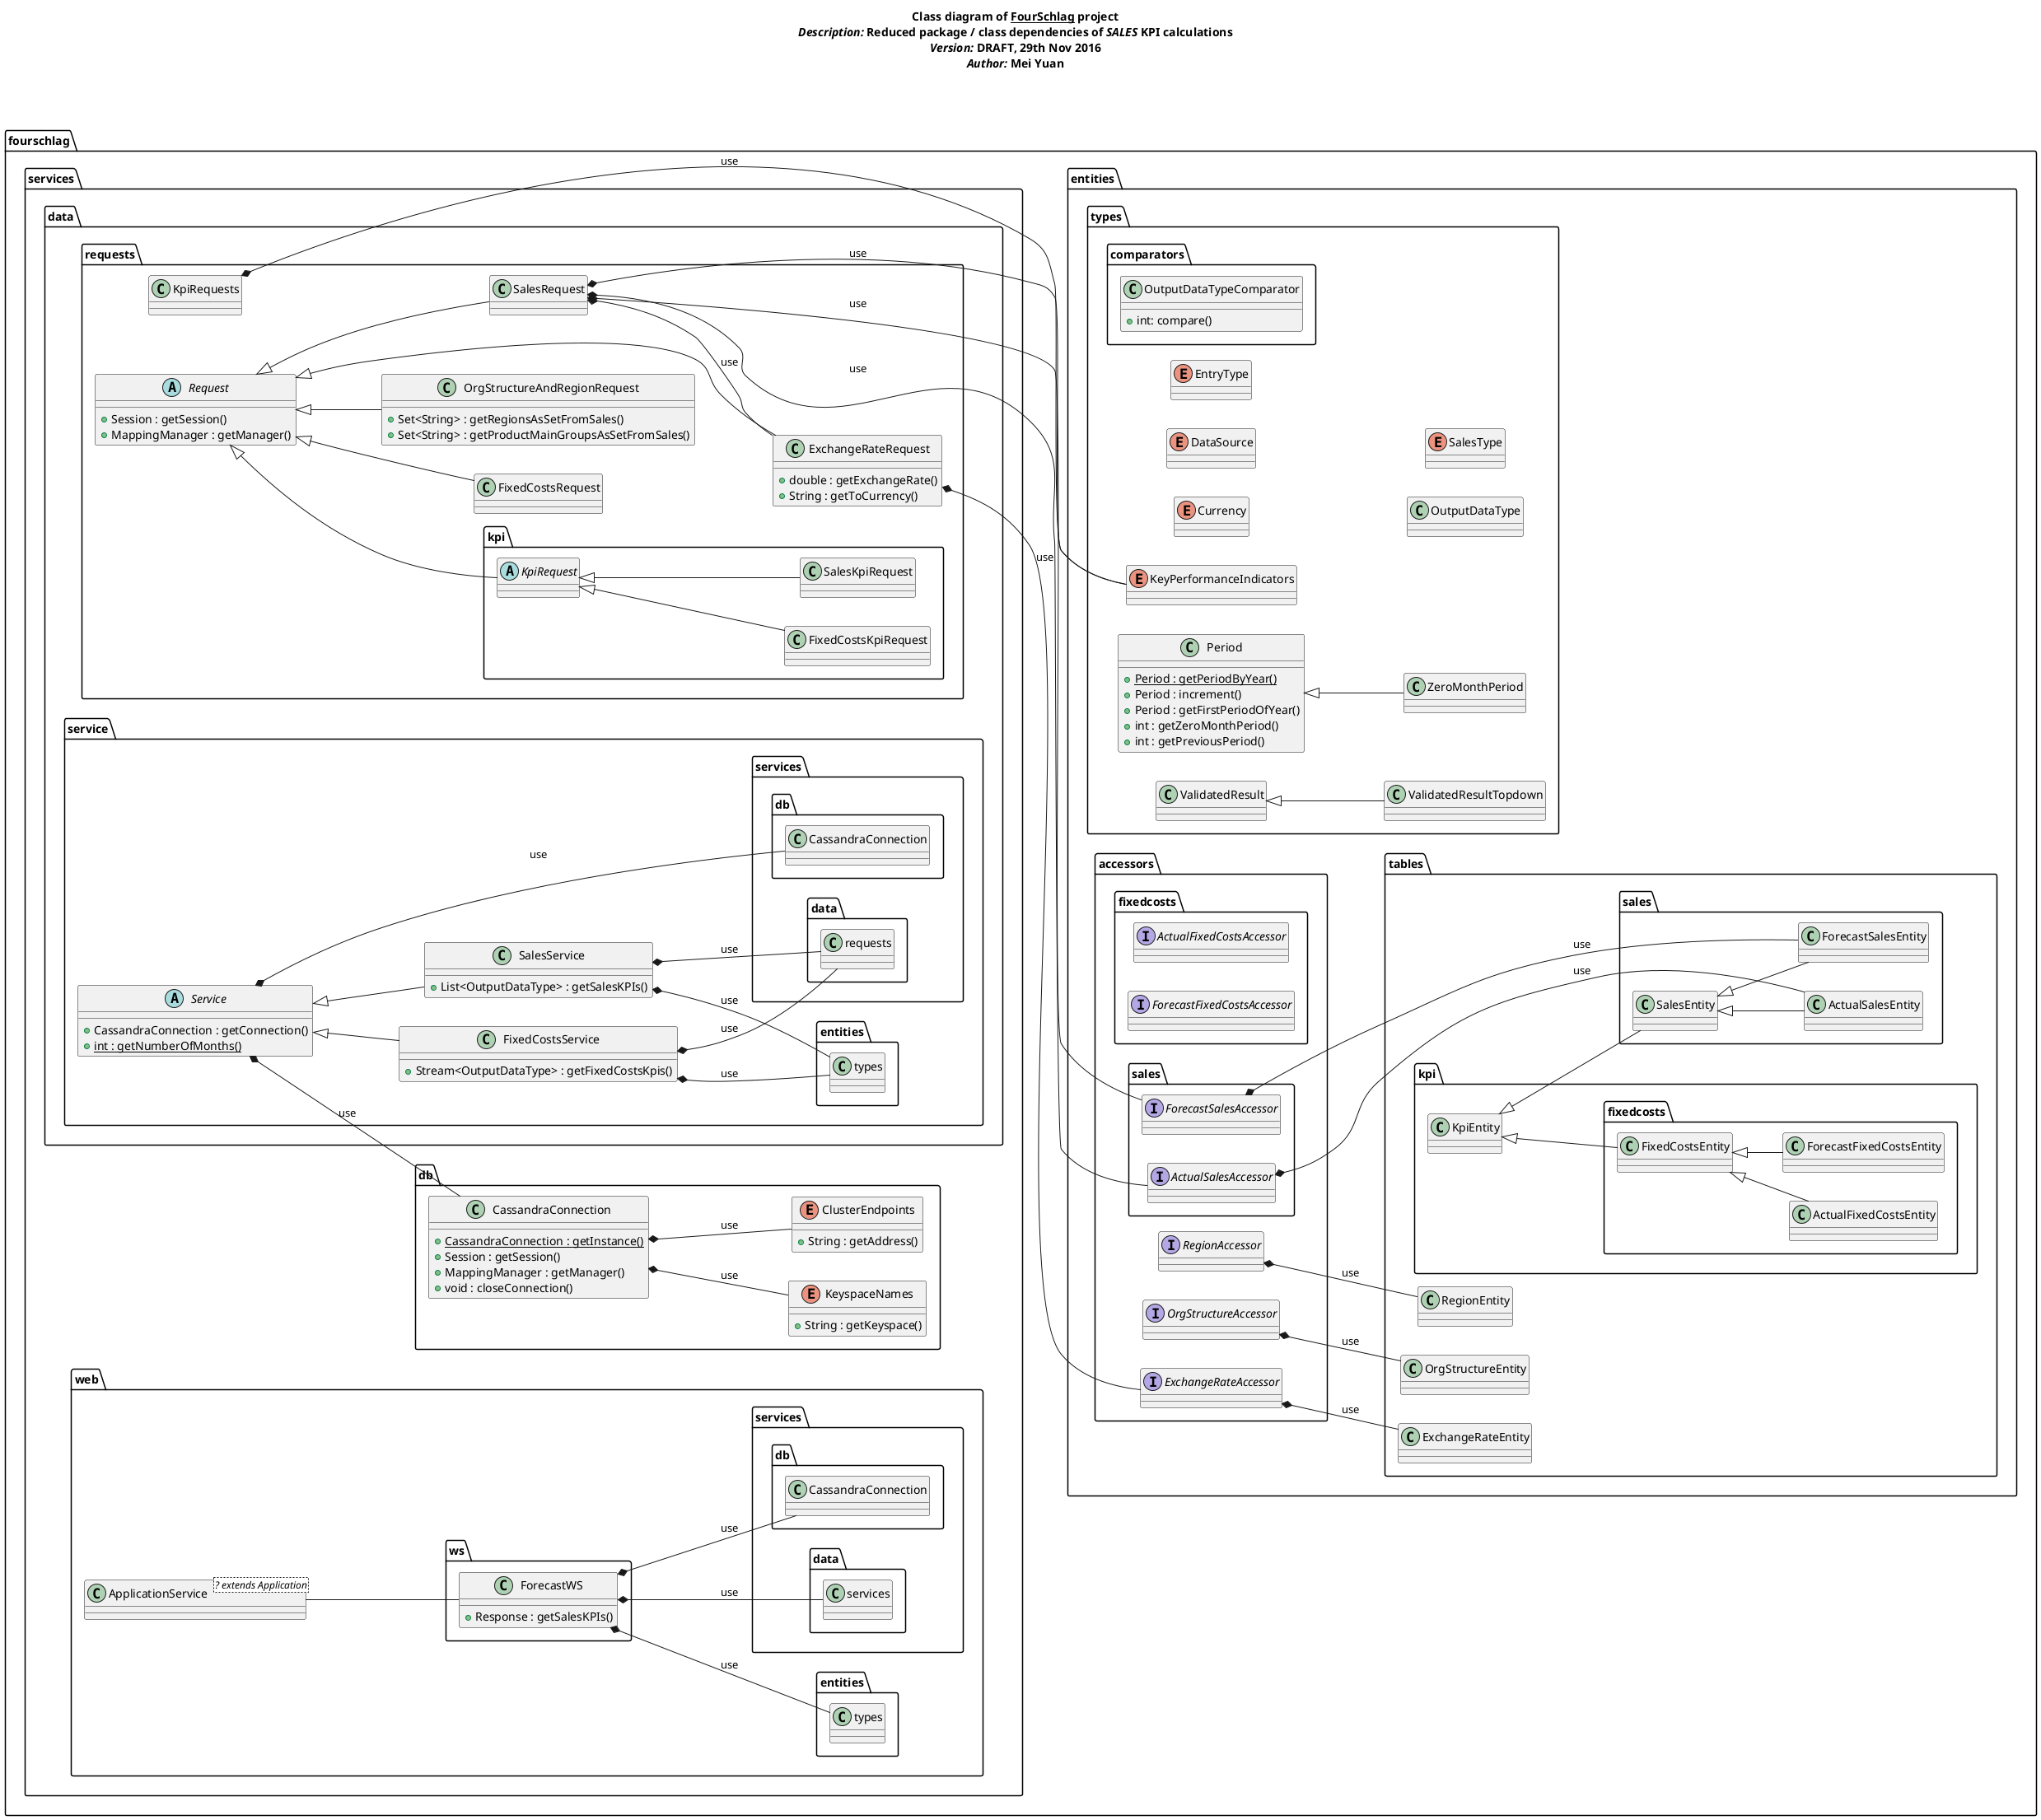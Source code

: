 @startuml
/' For available options see
http://plantuml.com/component-diagram
http://plantuml.com/class-diagram '/

title
 <b>Class diagram of <u>FourSchlag</u> project</b>
 <i>Description:</i> Reduced package / class dependencies of <i>SALES</i> KPI calculations
 <i>Version:</i> <b>DRAFT</b>, 29th Nov 2016
 <i>Author:</i> Mei Yuan
end title

left to right direction

package fourschlag {
    package fourschlag.entities {
        package fourschlag.entities.accessors {
            package fourschlag.entities.accessors.fixedcosts {
                Interface ActualFixedCostsAccessor

                Interface ForecastFixedCostsAccessor
            }

            package fourschlag.entities.accessors.sales {
                Interface ActualSalesAccessor

                Interface ForecastSalesAccessor
            }

            Interface ExchangeRateAccessor

            Interface OrgStructureAccessor

            Interface RegionAccessor
        }


        package fourschlag.entities.tables{
            package fourschlag.entities.tables.kpi {
                package fourschlag.entities.tables.kpi.fixedcosts {
                    Class ActualFixedCostsEntity

                    Class FixedCostsEntity

                    Class ForecastFixedCostsEntity

                    ' inheritances from FixedCostsEntity
                    FixedCostsEntity <|-- ActualFixedCostsEntity
                    FixedCostsEntity <|-- ForecastFixedCostsEntity
                }


            package fourschlag.entities.tables.sales{
                Class ActualSalesEntity
                Class ForecastSalesEntity
                Class SalesEntity

                ' inheritances from SalesEntity
                SalesEntity <|-- ActualSalesEntity
                SalesEntity <|-- ForecastSalesEntity

                }

                Class KpiEntity

                ' inheritances from KpiEntity
                KpiEntity <|-- FixedCostsEntity
                KpiEntity <|-- SalesEntity
            }


            Class ExchangeRateEntity

            Class OrgStructureEntity

            Class RegionEntity

        }


        package fourschlag.entities.types {
            package fourschlag.entities.types.comparators {
                Class OutputDataTypeComparator {
                    + int: compare()
                }
            }

            Enum Currency

            Enum DataSource

            Enum EntryType

            Enum KeyPerformanceIndicators

            Class OutputDataType

            Class Period {
                + {static} Period : getPeriodByYear()
                + Period : increment()
                + Period : getFirstPeriodOfYear()
                + int : getZeroMonthPeriod()
                + int : getPreviousPeriod()
            }

            Enum SalesType

            Class ValidatedResult

            Class ValidatedResultTopdown

            Class ZeroMonthPeriod

            ' inheritances from ValidatedResult
            ValidatedResult <|-- ValidatedResultTopdown

            ' inheritances from Period
            Period <|-- ZeroMonthPeriod

             ' create usages from Accessors to different Entities
                    ActualSalesAccessor *-- ActualSalesEntity : use
                    ExchangeRateAccessor *-- ExchangeRateEntity : use
                    ForecastSalesAccessor *-- ForecastSalesEntity : use
                    OrgStructureAccessor *-- OrgStructureEntity : use
                    RegionAccessor *-- RegionEntity : use

        }

    }
 package fourschlag.services {

            package fourschlag.services.data.requests {
                package fourschlag.services.data.requests.kpi {
                    Class FixedCostsKpiRequest

                    Abstract Class KpiRequest

                    Class SalesKpiRequest

                }

                Class ExchangeRateRequest {
                    +double : getExchangeRate()
                    +String : getToCurrency()
                }

                Class FixedCostsRequest

                Class OrgStructureAndRegionRequest {
                    +Set<String> : getRegionsAsSetFromSales()
                    +Set<String> : getProductMainGroupsAsSetFromSales()
                }

                Abstract Class Request {
                    +Session : getSession()
                    +MappingManager : getManager()
                }

                Class SalesRequest

                    ' inherits for Request
                    Request <|-- KpiRequest
                    Request <|-- ExchangeRateRequest
                    Request <|-- FixedCostsRequest
                    Request <|-- OrgStructureAndRegionRequest
                    Request <|-- SalesRequest
                    KpiRequest <|-- FixedCostsKpiRequest
                    KpiRequest <|-- SalesKpiRequest


                ' ExchangeRateRequest gets data from ExchangeRateAccessor
                ExchangeRateRequest *-- ExchangeRateAccessor : use

                ' KpiRequests uses KPI class
                KpiRequests *-- KeyPerformanceIndicators : use

                ' usages from SalesRequest
                SalesRequest *-- ActualSalesAccessor : use
                SalesRequest *-- ForecastSalesAccessor : use
                SalesRequest *-- ExchangeRateRequest : use
                SalesRequest *-- KeyPerformanceIndicators : use
            }

            package fourschlag.services.data.service {
                Class FixedCostsService {
                    +Stream<OutputDataType> : getFixedCostsKpis()
                }

                Class SalesService {
                    +List<OutputDataType> : getSalesKPIs()
                }

                Abstract Class Service {
                    +CassandraConnection : getConnection()
                    +{static}int : getNumberOfMonths()
                }


                  Service <|-- SalesService
                  Service <|-- FixedCostsService
                  Service *-- services.db.CassandraConnection : use

                  FixedCostsService *-- entities.types : use
                  FixedCostsService *-- services.data.requests :use

                  SalesService *-- entities.types :use
                  SalesService *-- services.data.requests :use

            }

        package fourschlag.services.db {
            Enum KeyspaceNames {
                +String : getKeyspace()
            }

            Enum ClusterEndpoints {
                +String : getAddress()
            }

            Class CassandraConnection {
                +{static}CassandraConnection : getInstance()
                +Session : getSession()
                +MappingManager : getManager()
                +void : closeConnection()
            }

            ' internal uses of CassandaConnection
            CassandraConnection *-- KeyspaceNames : use
            CassandraConnection *-- ClusterEndpoints : use

            ' open database connection
            Service *-- CassandraConnection : use
        }

        package fourschlag.services.web {
            package fourschlag.services.web.ws {
                Class ForecastWS {
                    +Response : getSalesKPIs()
                }
            }

            Class ApplicationService<? extends Application>

            ApplicationService -- ForecastWS

            ' WS uses SalesService to get the KPI data
            ForecastWS *-- entities.types :use
            ForecastWS *-- services.data.services : use
            ForecastWS *-- services.db.CassandraConnection : use
        }
    }
}
@enduml